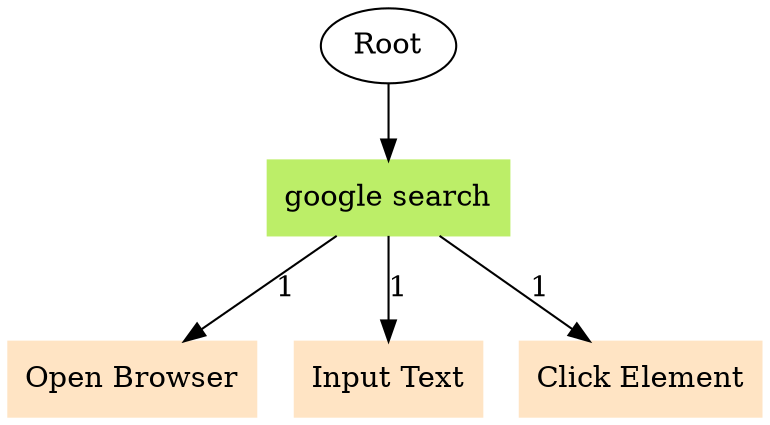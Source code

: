 // TC <-> K
digraph {
	Root
	"google search" [color=darkolivegreen2 shape=box style=filled]
		Root -> "google search"
	"Open Browser" [color=bisque shape=box style=filled]
	"Input Text" [color=bisque shape=box style=filled]
	"Click Element" [color=bisque shape=box style=filled]
		"google search" -> "Input Text" [label=1 penwidth=1.0]
		"google search" -> "Open Browser" [label=1 penwidth=1.0]
		"google search" -> "Click Element" [label=1 penwidth=1.0]
}
